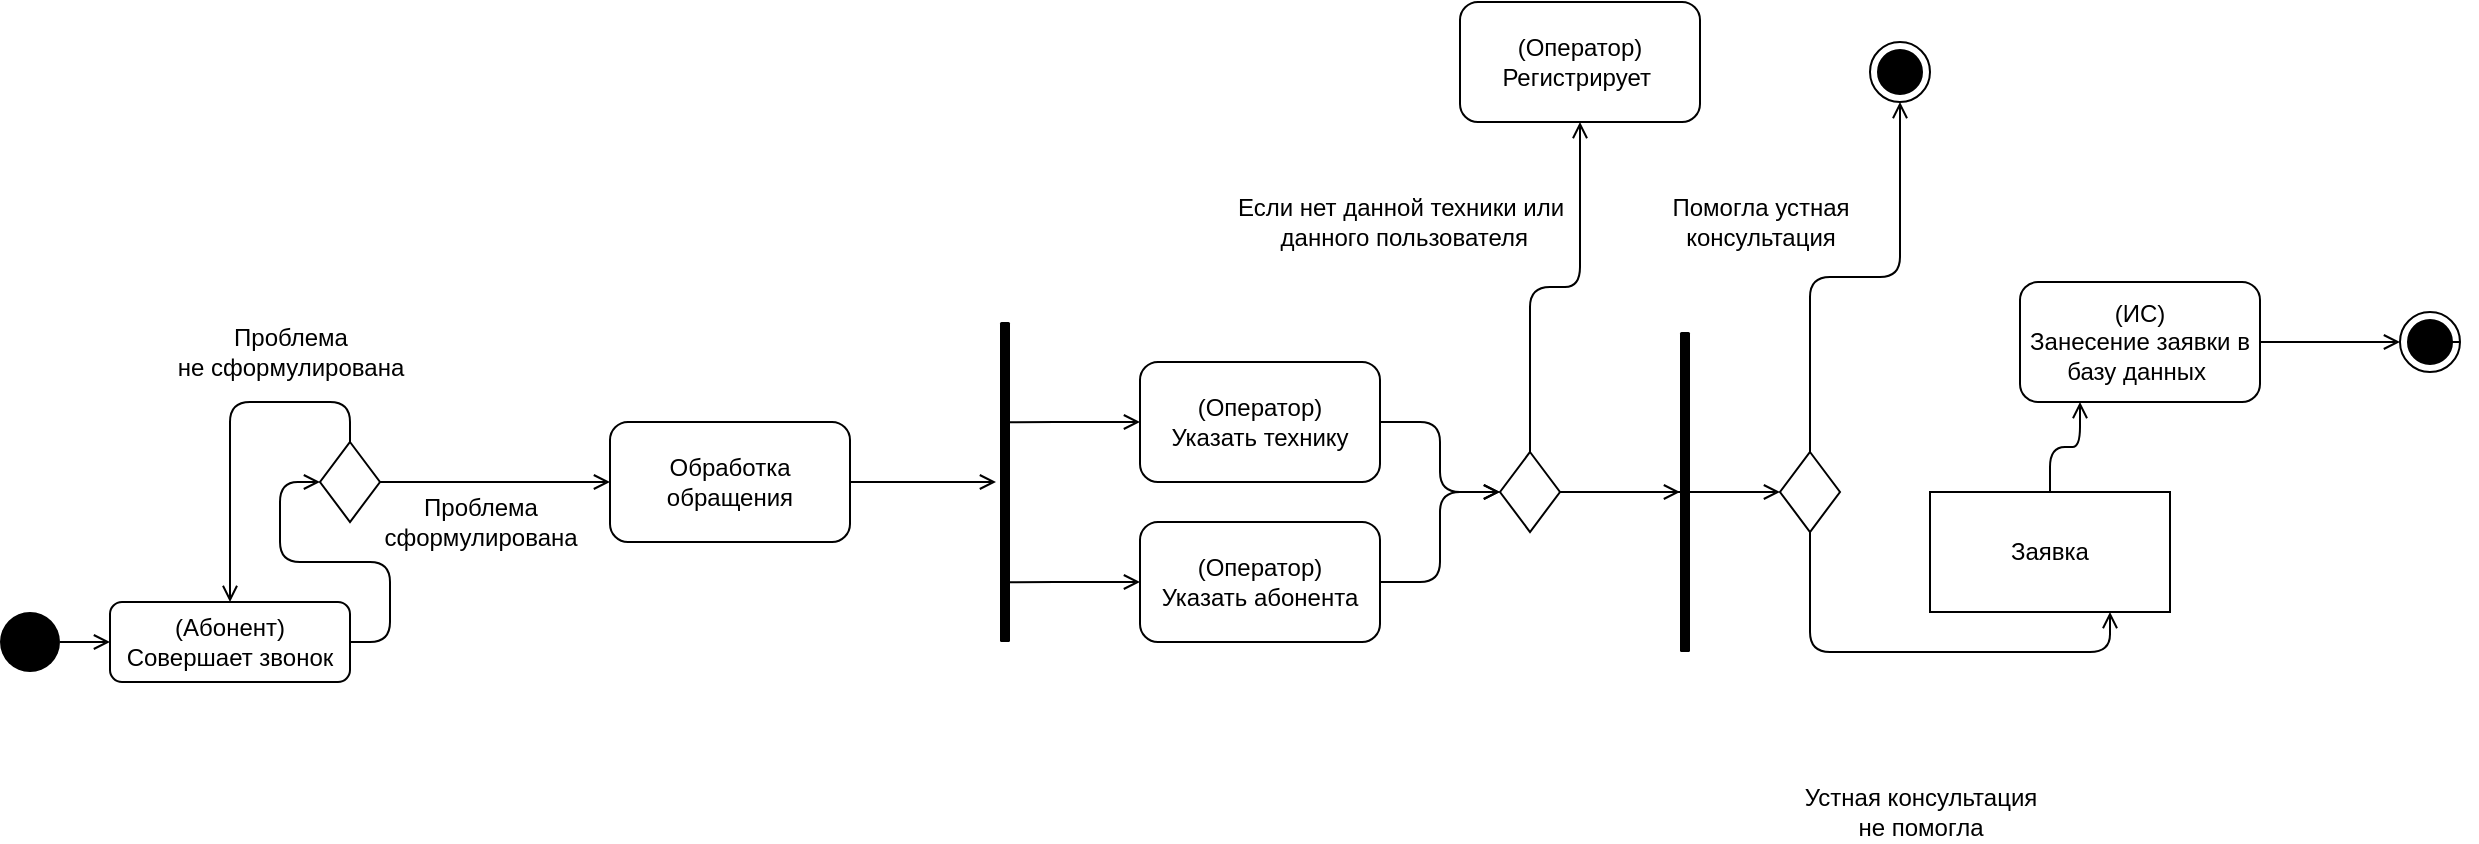 <mxfile version="13.8.4" type="github">
  <diagram id="dMZ0kmUw3PBsIGC8fK4_" name="Страница 1">
    <mxGraphModel dx="1398" dy="696" grid="1" gridSize="10" guides="1" tooltips="1" connect="1" arrows="1" fold="1" page="1" pageScale="1" pageWidth="827" pageHeight="1169" math="0" shadow="0">
      <root>
        <mxCell id="0" />
        <mxCell id="1" parent="0" />
        <mxCell id="kbv3keUjFInM8lNe4cfh-9" style="edgeStyle=orthogonalEdgeStyle;curved=0;rounded=1;sketch=0;orthogonalLoop=1;jettySize=auto;html=1;exitX=1;exitY=0.5;exitDx=0;exitDy=0;entryX=0;entryY=0.5;entryDx=0;entryDy=0;endArrow=open;endFill=0;" edge="1" parent="1" source="kbv3keUjFInM8lNe4cfh-7" target="kbv3keUjFInM8lNe4cfh-8">
          <mxGeometry relative="1" as="geometry" />
        </mxCell>
        <mxCell id="kbv3keUjFInM8lNe4cfh-7" value="(Абонент)&lt;br&gt;Совершает звонок" style="rounded=1;whiteSpace=wrap;html=1;" vertex="1" parent="1">
          <mxGeometry x="125" y="640" width="120" height="40" as="geometry" />
        </mxCell>
        <mxCell id="kbv3keUjFInM8lNe4cfh-10" style="edgeStyle=orthogonalEdgeStyle;curved=0;rounded=1;sketch=0;orthogonalLoop=1;jettySize=auto;html=1;exitX=1;exitY=0.5;exitDx=0;exitDy=0;endArrow=open;endFill=0;entryX=0;entryY=0.5;entryDx=0;entryDy=0;" edge="1" parent="1" source="kbv3keUjFInM8lNe4cfh-8" target="kbv3keUjFInM8lNe4cfh-11">
          <mxGeometry relative="1" as="geometry">
            <mxPoint x="440" y="340" as="targetPoint" />
          </mxGeometry>
        </mxCell>
        <mxCell id="kbv3keUjFInM8lNe4cfh-15" style="edgeStyle=orthogonalEdgeStyle;curved=0;rounded=1;sketch=0;orthogonalLoop=1;jettySize=auto;html=1;exitX=0.5;exitY=0;exitDx=0;exitDy=0;entryX=0.5;entryY=0;entryDx=0;entryDy=0;endArrow=open;endFill=0;" edge="1" parent="1" source="kbv3keUjFInM8lNe4cfh-8" target="kbv3keUjFInM8lNe4cfh-7">
          <mxGeometry relative="1" as="geometry" />
        </mxCell>
        <mxCell id="kbv3keUjFInM8lNe4cfh-8" value="" style="rhombus;whiteSpace=wrap;html=1;" vertex="1" parent="1">
          <mxGeometry x="230" y="560" width="30" height="40" as="geometry" />
        </mxCell>
        <mxCell id="kbv3keUjFInM8lNe4cfh-24" style="edgeStyle=orthogonalEdgeStyle;curved=0;rounded=1;sketch=0;orthogonalLoop=1;jettySize=auto;html=1;exitX=1;exitY=0.5;exitDx=0;exitDy=0;endArrow=open;endFill=0;" edge="1" parent="1" source="kbv3keUjFInM8lNe4cfh-11">
          <mxGeometry relative="1" as="geometry">
            <mxPoint x="568" y="580" as="targetPoint" />
          </mxGeometry>
        </mxCell>
        <mxCell id="kbv3keUjFInM8lNe4cfh-11" value="Обработка обращения" style="rounded=1;whiteSpace=wrap;html=1;sketch=0;" vertex="1" parent="1">
          <mxGeometry x="375" y="550" width="120" height="60" as="geometry" />
        </mxCell>
        <mxCell id="kbv3keUjFInM8lNe4cfh-14" value="Проблема &lt;br&gt;сформулирована" style="text;html=1;align=center;verticalAlign=middle;resizable=0;points=[];autosize=1;" vertex="1" parent="1">
          <mxGeometry x="255" y="585" width="110" height="30" as="geometry" />
        </mxCell>
        <mxCell id="kbv3keUjFInM8lNe4cfh-16" value="Проблема &lt;br&gt;не сформулирована" style="text;html=1;align=center;verticalAlign=middle;resizable=0;points=[];autosize=1;" vertex="1" parent="1">
          <mxGeometry x="150" y="500" width="130" height="30" as="geometry" />
        </mxCell>
        <mxCell id="kbv3keUjFInM8lNe4cfh-20" style="edgeStyle=orthogonalEdgeStyle;curved=0;rounded=1;sketch=0;orthogonalLoop=1;jettySize=auto;html=1;exitX=1;exitY=0.5;exitDx=0;exitDy=0;entryX=0;entryY=0.5;entryDx=0;entryDy=0;endArrow=open;endFill=0;" edge="1" parent="1" target="kbv3keUjFInM8lNe4cfh-7">
          <mxGeometry relative="1" as="geometry">
            <mxPoint x="100" y="660.0" as="sourcePoint" />
          </mxGeometry>
        </mxCell>
        <mxCell id="kbv3keUjFInM8lNe4cfh-22" value="" style="html=1;points=[];perimeter=orthogonalPerimeter;fillColor=#000000;strokeColor=none;rounded=1;sketch=0;" vertex="1" parent="1">
          <mxGeometry x="570" y="500" width="5" height="160" as="geometry" />
        </mxCell>
        <mxCell id="kbv3keUjFInM8lNe4cfh-29" style="edgeStyle=orthogonalEdgeStyle;curved=0;rounded=1;sketch=0;orthogonalLoop=1;jettySize=auto;html=1;exitX=0;exitY=0.5;exitDx=0;exitDy=0;entryX=1;entryY=0.313;entryDx=0;entryDy=0;entryPerimeter=0;endArrow=none;endFill=0;startArrow=open;startFill=0;" edge="1" parent="1" source="kbv3keUjFInM8lNe4cfh-25" target="kbv3keUjFInM8lNe4cfh-22">
          <mxGeometry relative="1" as="geometry" />
        </mxCell>
        <mxCell id="kbv3keUjFInM8lNe4cfh-34" style="edgeStyle=orthogonalEdgeStyle;curved=0;rounded=1;sketch=0;orthogonalLoop=1;jettySize=auto;html=1;exitX=1;exitY=0.5;exitDx=0;exitDy=0;startArrow=none;startFill=0;endArrow=open;endFill=0;" edge="1" parent="1" source="kbv3keUjFInM8lNe4cfh-25" target="kbv3keUjFInM8lNe4cfh-32">
          <mxGeometry relative="1" as="geometry" />
        </mxCell>
        <mxCell id="kbv3keUjFInM8lNe4cfh-25" value="(Оператор)&lt;br&gt;Указать технику" style="rounded=1;whiteSpace=wrap;html=1;sketch=0;" vertex="1" parent="1">
          <mxGeometry x="640" y="520" width="120" height="60" as="geometry" />
        </mxCell>
        <mxCell id="kbv3keUjFInM8lNe4cfh-28" style="edgeStyle=orthogonalEdgeStyle;curved=0;rounded=1;sketch=0;orthogonalLoop=1;jettySize=auto;html=1;exitX=0;exitY=0.5;exitDx=0;exitDy=0;entryX=0.8;entryY=0.813;entryDx=0;entryDy=0;entryPerimeter=0;endArrow=none;endFill=0;startArrow=open;startFill=0;" edge="1" parent="1" source="kbv3keUjFInM8lNe4cfh-27" target="kbv3keUjFInM8lNe4cfh-22">
          <mxGeometry relative="1" as="geometry" />
        </mxCell>
        <mxCell id="kbv3keUjFInM8lNe4cfh-35" style="edgeStyle=orthogonalEdgeStyle;curved=0;rounded=1;sketch=0;orthogonalLoop=1;jettySize=auto;html=1;exitX=1;exitY=0.5;exitDx=0;exitDy=0;entryX=0;entryY=0.5;entryDx=0;entryDy=0;startArrow=none;startFill=0;endArrow=open;endFill=0;" edge="1" parent="1" source="kbv3keUjFInM8lNe4cfh-27" target="kbv3keUjFInM8lNe4cfh-32">
          <mxGeometry relative="1" as="geometry" />
        </mxCell>
        <mxCell id="kbv3keUjFInM8lNe4cfh-27" value="(Оператор)&lt;br&gt;Указать абонента" style="rounded=1;whiteSpace=wrap;html=1;sketch=0;" vertex="1" parent="1">
          <mxGeometry x="640" y="600" width="120" height="60" as="geometry" />
        </mxCell>
        <mxCell id="kbv3keUjFInM8lNe4cfh-37" style="edgeStyle=orthogonalEdgeStyle;curved=0;rounded=1;sketch=0;orthogonalLoop=1;jettySize=auto;html=1;exitX=0.5;exitY=0;exitDx=0;exitDy=0;entryX=0.5;entryY=1;entryDx=0;entryDy=0;startArrow=none;startFill=0;endArrow=open;endFill=0;" edge="1" parent="1" source="kbv3keUjFInM8lNe4cfh-32" target="kbv3keUjFInM8lNe4cfh-36">
          <mxGeometry relative="1" as="geometry" />
        </mxCell>
        <mxCell id="kbv3keUjFInM8lNe4cfh-39" style="edgeStyle=orthogonalEdgeStyle;curved=0;rounded=1;sketch=0;orthogonalLoop=1;jettySize=auto;html=1;exitX=1;exitY=0.5;exitDx=0;exitDy=0;startArrow=none;startFill=0;endArrow=open;endFill=0;" edge="1" parent="1" source="kbv3keUjFInM8lNe4cfh-32">
          <mxGeometry relative="1" as="geometry">
            <mxPoint x="910" y="585" as="targetPoint" />
          </mxGeometry>
        </mxCell>
        <mxCell id="kbv3keUjFInM8lNe4cfh-32" value="" style="rhombus;whiteSpace=wrap;html=1;" vertex="1" parent="1">
          <mxGeometry x="820" y="565" width="30" height="40" as="geometry" />
        </mxCell>
        <mxCell id="kbv3keUjFInM8lNe4cfh-36" value="(Оператор)&lt;br&gt;Регистрирует&amp;nbsp;" style="rounded=1;whiteSpace=wrap;html=1;sketch=0;" vertex="1" parent="1">
          <mxGeometry x="800" y="340" width="120" height="60" as="geometry" />
        </mxCell>
        <mxCell id="kbv3keUjFInM8lNe4cfh-38" value="Если нет данной техники или&lt;br&gt;&amp;nbsp;данного пользователя" style="text;html=1;align=center;verticalAlign=middle;resizable=0;points=[];autosize=1;" vertex="1" parent="1">
          <mxGeometry x="680" y="435" width="180" height="30" as="geometry" />
        </mxCell>
        <mxCell id="kbv3keUjFInM8lNe4cfh-40" value="" style="html=1;points=[];perimeter=orthogonalPerimeter;fillColor=#000000;strokeColor=none;rounded=1;sketch=0;" vertex="1" parent="1">
          <mxGeometry x="910" y="505" width="5" height="160" as="geometry" />
        </mxCell>
        <mxCell id="kbv3keUjFInM8lNe4cfh-56" style="edgeStyle=orthogonalEdgeStyle;curved=0;rounded=1;sketch=0;orthogonalLoop=1;jettySize=auto;html=1;exitX=0.5;exitY=0;exitDx=0;exitDy=0;entryX=0.25;entryY=1;entryDx=0;entryDy=0;startArrow=none;startFill=0;endArrow=open;endFill=0;" edge="1" parent="1" source="kbv3keUjFInM8lNe4cfh-41" target="kbv3keUjFInM8lNe4cfh-55">
          <mxGeometry relative="1" as="geometry" />
        </mxCell>
        <mxCell id="kbv3keUjFInM8lNe4cfh-41" value="Заявка" style="rounded=0;whiteSpace=wrap;html=1;sketch=0;" vertex="1" parent="1">
          <mxGeometry x="1035" y="585" width="120" height="60" as="geometry" />
        </mxCell>
        <mxCell id="kbv3keUjFInM8lNe4cfh-46" style="edgeStyle=orthogonalEdgeStyle;curved=0;rounded=1;sketch=0;orthogonalLoop=1;jettySize=auto;html=1;exitX=0.5;exitY=0;exitDx=0;exitDy=0;startArrow=none;startFill=0;endArrow=open;endFill=0;entryX=0.5;entryY=1;entryDx=0;entryDy=0;" edge="1" parent="1" source="kbv3keUjFInM8lNe4cfh-44" target="kbv3keUjFInM8lNe4cfh-47">
          <mxGeometry relative="1" as="geometry">
            <mxPoint x="1150" y="440" as="targetPoint" />
          </mxGeometry>
        </mxCell>
        <mxCell id="kbv3keUjFInM8lNe4cfh-49" style="edgeStyle=orthogonalEdgeStyle;curved=0;rounded=1;sketch=0;orthogonalLoop=1;jettySize=auto;html=1;exitX=0.5;exitY=1;exitDx=0;exitDy=0;entryX=0.75;entryY=1;entryDx=0;entryDy=0;startArrow=none;startFill=0;endArrow=open;endFill=0;" edge="1" parent="1" source="kbv3keUjFInM8lNe4cfh-44" target="kbv3keUjFInM8lNe4cfh-41">
          <mxGeometry relative="1" as="geometry" />
        </mxCell>
        <mxCell id="kbv3keUjFInM8lNe4cfh-47" value="" style="ellipse;html=1;shape=endState;fillColor=#000000;strokeColor=#000000;rounded=1;sketch=0;" vertex="1" parent="1">
          <mxGeometry x="1005" y="360" width="30" height="30" as="geometry" />
        </mxCell>
        <mxCell id="kbv3keUjFInM8lNe4cfh-48" value="Помогла устная &lt;br&gt;консультация" style="text;html=1;align=center;verticalAlign=middle;resizable=0;points=[];autosize=1;" vertex="1" parent="1">
          <mxGeometry x="895" y="435" width="110" height="30" as="geometry" />
        </mxCell>
        <mxCell id="kbv3keUjFInM8lNe4cfh-50" value="Устная консультация&lt;br&gt;не помогла" style="text;html=1;align=center;verticalAlign=middle;resizable=0;points=[];autosize=1;" vertex="1" parent="1">
          <mxGeometry x="960" y="730" width="140" height="30" as="geometry" />
        </mxCell>
        <mxCell id="kbv3keUjFInM8lNe4cfh-51" value="" style="ellipse;fillColor=#000000;strokeColor=none;rounded=0;sketch=0;" vertex="1" parent="1">
          <mxGeometry x="70" y="645" width="30" height="30" as="geometry" />
        </mxCell>
        <mxCell id="kbv3keUjFInM8lNe4cfh-44" value="" style="rhombus;whiteSpace=wrap;html=1;" vertex="1" parent="1">
          <mxGeometry x="960" y="565" width="30" height="40" as="geometry" />
        </mxCell>
        <mxCell id="kbv3keUjFInM8lNe4cfh-53" value="" style="endArrow=open;html=1;endFill=0;" edge="1" parent="1" target="kbv3keUjFInM8lNe4cfh-44">
          <mxGeometry width="50" height="50" relative="1" as="geometry">
            <mxPoint x="900" y="585.0" as="sourcePoint" />
            <mxPoint x="1060" y="585.0" as="targetPoint" />
          </mxGeometry>
        </mxCell>
        <mxCell id="kbv3keUjFInM8lNe4cfh-57" style="edgeStyle=orthogonalEdgeStyle;curved=0;rounded=1;sketch=0;orthogonalLoop=1;jettySize=auto;html=1;exitX=1;exitY=0.5;exitDx=0;exitDy=0;startArrow=none;startFill=0;endArrow=open;endFill=0;" edge="1" parent="1" source="kbv3keUjFInM8lNe4cfh-58">
          <mxGeometry relative="1" as="geometry">
            <mxPoint x="1280" y="509.714" as="targetPoint" />
          </mxGeometry>
        </mxCell>
        <mxCell id="kbv3keUjFInM8lNe4cfh-55" value="(ИС)&lt;br&gt;Занесение заявки в базу данных&amp;nbsp;" style="rounded=1;whiteSpace=wrap;html=1;sketch=0;" vertex="1" parent="1">
          <mxGeometry x="1080" y="480" width="120" height="60" as="geometry" />
        </mxCell>
        <mxCell id="kbv3keUjFInM8lNe4cfh-58" value="" style="ellipse;html=1;shape=endState;fillColor=#000000;strokeColor=#000000;rounded=1;sketch=0;" vertex="1" parent="1">
          <mxGeometry x="1270" y="495" width="30" height="30" as="geometry" />
        </mxCell>
        <mxCell id="kbv3keUjFInM8lNe4cfh-59" style="edgeStyle=orthogonalEdgeStyle;curved=0;rounded=1;sketch=0;orthogonalLoop=1;jettySize=auto;html=1;exitX=1;exitY=0.5;exitDx=0;exitDy=0;startArrow=none;startFill=0;endArrow=open;endFill=0;" edge="1" parent="1" source="kbv3keUjFInM8lNe4cfh-55" target="kbv3keUjFInM8lNe4cfh-58">
          <mxGeometry relative="1" as="geometry">
            <mxPoint x="1280" y="509.714" as="targetPoint" />
            <mxPoint x="1200" y="510" as="sourcePoint" />
          </mxGeometry>
        </mxCell>
      </root>
    </mxGraphModel>
  </diagram>
</mxfile>
